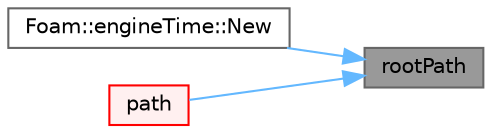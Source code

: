 digraph "rootPath"
{
 // LATEX_PDF_SIZE
  bgcolor="transparent";
  edge [fontname=Helvetica,fontsize=10,labelfontname=Helvetica,labelfontsize=10];
  node [fontname=Helvetica,fontsize=10,shape=box,height=0.2,width=0.4];
  rankdir="RL";
  Node1 [id="Node000001",label="rootPath",height=0.2,width=0.4,color="gray40", fillcolor="grey60", style="filled", fontcolor="black",tooltip=" "];
  Node1 -> Node2 [id="edge1_Node000001_Node000002",dir="back",color="steelblue1",style="solid",tooltip=" "];
  Node2 [id="Node000002",label="Foam::engineTime::New",height=0.2,width=0.4,color="grey40", fillcolor="white", style="filled",URL="$classFoam_1_1engineTime.html#ad5e3360eb30fa5d5a93be6ecb6d64996",tooltip=" "];
  Node1 -> Node3 [id="edge2_Node000001_Node000003",dir="back",color="steelblue1",style="solid",tooltip=" "];
  Node3 [id="Node000003",label="path",height=0.2,width=0.4,color="red", fillcolor="#FFF0F0", style="filled",URL="$classFoam_1_1Time.html#a3a68a482f9904838898709bec94fedc5",tooltip=" "];
}
